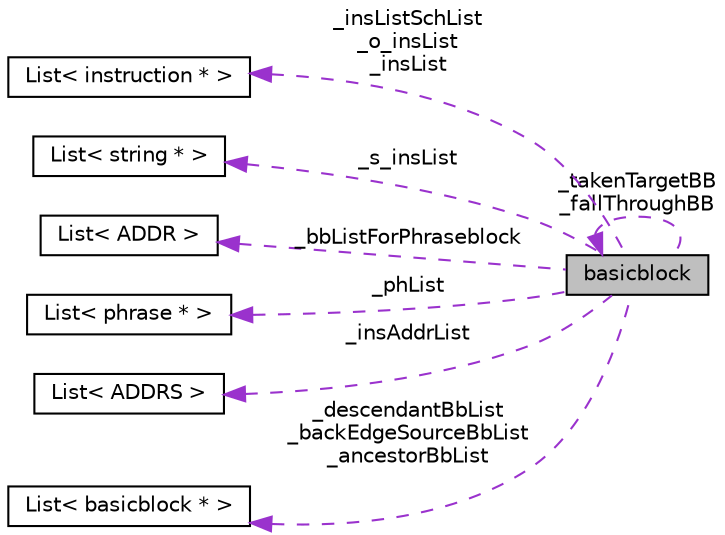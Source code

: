 digraph G
{
  edge [fontname="Helvetica",fontsize="10",labelfontname="Helvetica",labelfontsize="10"];
  node [fontname="Helvetica",fontsize="10",shape=record];
  rankdir=LR;
  Node1 [label="basicblock",height=0.2,width=0.4,color="black", fillcolor="grey75", style="filled" fontcolor="black"];
  Node1 -> Node1 [dir=back,color="darkorchid3",fontsize="10",style="dashed",label="_takenTargetBB\n_fallThroughBB",fontname="Helvetica"];
  Node2 -> Node1 [dir=back,color="darkorchid3",fontsize="10",style="dashed",label="_insListSchList\n_o_insList\n_insList",fontname="Helvetica"];
  Node2 [label="List\< instruction * \>",height=0.2,width=0.4,color="black", fillcolor="white", style="filled",URL="$classList.html"];
  Node3 -> Node1 [dir=back,color="darkorchid3",fontsize="10",style="dashed",label="_s_insList",fontname="Helvetica"];
  Node3 [label="List\< string * \>",height=0.2,width=0.4,color="black", fillcolor="white", style="filled",URL="$classList.html"];
  Node4 -> Node1 [dir=back,color="darkorchid3",fontsize="10",style="dashed",label="_bbListForPhraseblock",fontname="Helvetica"];
  Node4 [label="List\< ADDR \>",height=0.2,width=0.4,color="black", fillcolor="white", style="filled",URL="$classList.html"];
  Node5 -> Node1 [dir=back,color="darkorchid3",fontsize="10",style="dashed",label="_phList",fontname="Helvetica"];
  Node5 [label="List\< phrase * \>",height=0.2,width=0.4,color="black", fillcolor="white", style="filled",URL="$classList.html"];
  Node6 -> Node1 [dir=back,color="darkorchid3",fontsize="10",style="dashed",label="_insAddrList",fontname="Helvetica"];
  Node6 [label="List\< ADDRS \>",height=0.2,width=0.4,color="black", fillcolor="white", style="filled",URL="$classList.html"];
  Node7 -> Node1 [dir=back,color="darkorchid3",fontsize="10",style="dashed",label="_descendantBbList\n_backEdgeSourceBbList\n_ancestorBbList",fontname="Helvetica"];
  Node7 [label="List\< basicblock * \>",height=0.2,width=0.4,color="black", fillcolor="white", style="filled",URL="$classList.html"];
}
